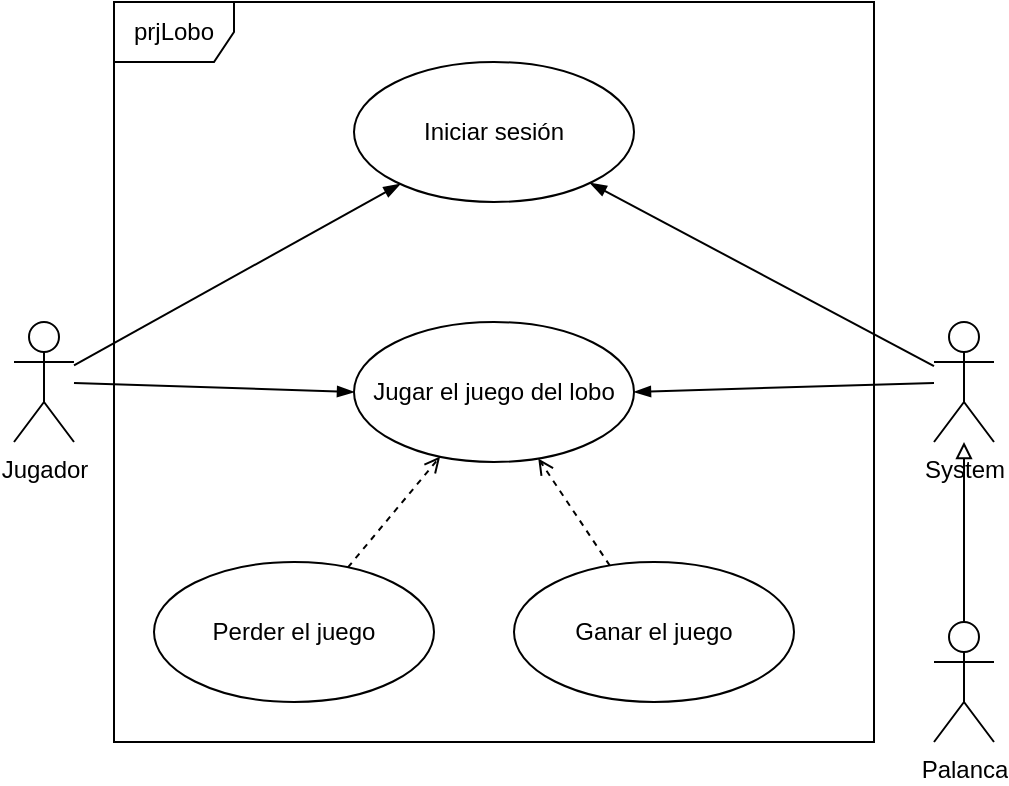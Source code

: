 <mxfile>
    <diagram id="TYnRp9et9lnKM_bVGDcg" name="Page-1">
        <mxGraphModel dx="730" dy="480" grid="1" gridSize="10" guides="1" tooltips="1" connect="1" arrows="1" fold="1" page="1" pageScale="1" pageWidth="827" pageHeight="1169" math="0" shadow="0">
            <root>
                <mxCell id="0"/>
                <mxCell id="1" parent="0"/>
                <mxCell id="9" style="edgeStyle=none;html=1;entryX=0;entryY=0.5;entryDx=0;entryDy=0;endArrow=blockThin;endFill=1;" edge="1" parent="1" source="2" target="8">
                    <mxGeometry relative="1" as="geometry"/>
                </mxCell>
                <mxCell id="12" style="edgeStyle=none;html=1;endArrow=blockThin;endFill=1;" edge="1" parent="1" source="2" target="11">
                    <mxGeometry relative="1" as="geometry"/>
                </mxCell>
                <mxCell id="2" value="Jugador&lt;br&gt;" style="shape=umlActor;verticalLabelPosition=bottom;verticalAlign=top;html=1;" vertex="1" parent="1">
                    <mxGeometry x="50" y="210" width="30" height="60" as="geometry"/>
                </mxCell>
                <mxCell id="10" style="edgeStyle=none;html=1;entryX=1;entryY=0.5;entryDx=0;entryDy=0;endArrow=blockThin;endFill=1;" edge="1" parent="1" source="5" target="8">
                    <mxGeometry relative="1" as="geometry"/>
                </mxCell>
                <mxCell id="13" style="edgeStyle=none;html=1;endArrow=blockThin;endFill=1;" edge="1" parent="1" source="5" target="11">
                    <mxGeometry relative="1" as="geometry"/>
                </mxCell>
                <mxCell id="5" value="System" style="shape=umlActor;verticalLabelPosition=bottom;verticalAlign=top;html=1;" vertex="1" parent="1">
                    <mxGeometry x="510" y="210" width="30" height="60" as="geometry"/>
                </mxCell>
                <mxCell id="7" value="" style="edgeStyle=none;html=1;endArrow=block;endFill=0;" edge="1" parent="1" source="6" target="5">
                    <mxGeometry relative="1" as="geometry">
                        <mxPoint x="420" y="330" as="targetPoint"/>
                    </mxGeometry>
                </mxCell>
                <mxCell id="6" value="Palanca" style="shape=umlActor;verticalLabelPosition=bottom;verticalAlign=top;html=1;" vertex="1" parent="1">
                    <mxGeometry x="510" y="360" width="30" height="60" as="geometry"/>
                </mxCell>
                <mxCell id="8" value="Jugar el juego del lobo" style="ellipse;whiteSpace=wrap;html=1;" vertex="1" parent="1">
                    <mxGeometry x="220" y="210" width="140" height="70" as="geometry"/>
                </mxCell>
                <mxCell id="11" value="Iniciar sesión" style="ellipse;whiteSpace=wrap;html=1;" vertex="1" parent="1">
                    <mxGeometry x="220" y="80" width="140" height="70" as="geometry"/>
                </mxCell>
                <mxCell id="17" style="edgeStyle=none;html=1;dashed=1;endArrow=open;endFill=0;" edge="1" parent="1" source="14" target="8">
                    <mxGeometry relative="1" as="geometry"/>
                </mxCell>
                <mxCell id="14" value="Ganar el juego" style="ellipse;whiteSpace=wrap;html=1;" vertex="1" parent="1">
                    <mxGeometry x="300" y="330" width="140" height="70" as="geometry"/>
                </mxCell>
                <mxCell id="16" style="edgeStyle=none;html=1;endArrow=open;endFill=0;dashed=1;" edge="1" parent="1" source="15" target="8">
                    <mxGeometry relative="1" as="geometry"/>
                </mxCell>
                <mxCell id="15" value="Perder el juego" style="ellipse;whiteSpace=wrap;html=1;" vertex="1" parent="1">
                    <mxGeometry x="120" y="330" width="140" height="70" as="geometry"/>
                </mxCell>
                <mxCell id="19" value="prjLobo" style="shape=umlFrame;whiteSpace=wrap;html=1;" vertex="1" parent="1">
                    <mxGeometry x="100" y="50" width="380" height="370" as="geometry"/>
                </mxCell>
            </root>
        </mxGraphModel>
    </diagram>
</mxfile>